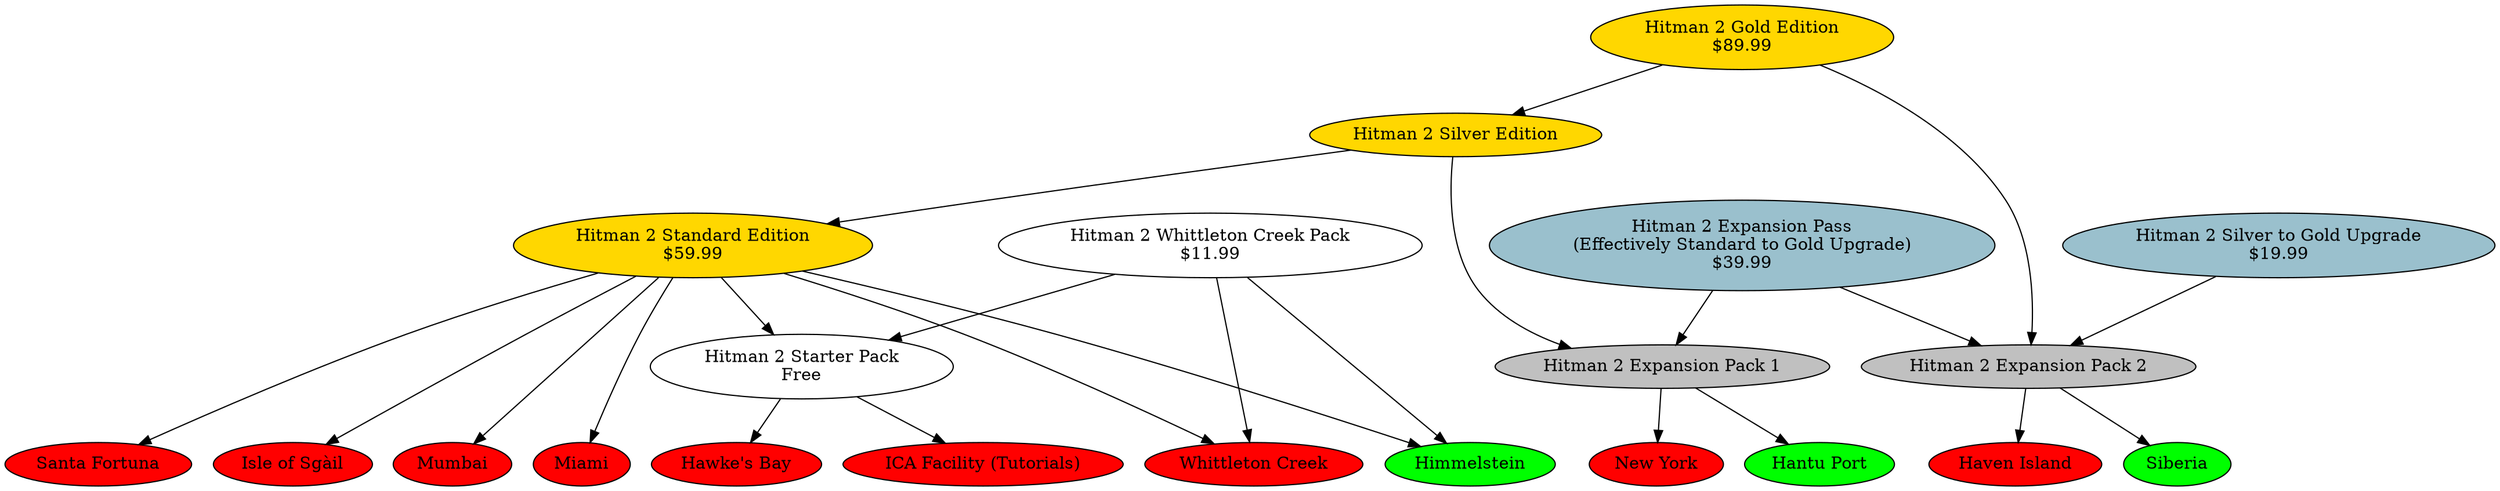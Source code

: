 digraph G {
    "ICA Facility (Tutorials)" [style=filled,fillcolor=red]
    "Hawke's Bay" [style=filled,fillcolor=red]
    "Miami" [style=filled,fillcolor=red]
    "Santa Fortuna" [style=filled,fillcolor=red]
    "Mumbai" [style=filled,fillcolor=red]
    "Whittleton Creek" [style=filled,fillcolor=red]
    "Isle of Sgàil" [style=filled,fillcolor=red]
    "New York" [style=filled,fillcolor=red]
    "Haven Island" [style=filled,fillcolor=red]
    
    "Himmelstein" [style=filled,fillcolor=green]
    "Hantu Port" [style=filled,fillcolor=green]
    "Siberia" [style=filled,fillcolor=green]
    
    "Hitman 2 Standard Edition\n$59.99" [style=filled,fillcolor=gold]
    "Hitman 2 Silver Edition" [style=filled,fillcolor=gold]
    "Hitman 2 Gold Edition\n$89.99" [style=filled,fillcolor=gold]
    
    "Hitman 2 Expansion Pass\n(Effectively Standard to Gold Upgrade)\n$39.99" [style=filled,fillcolor=lightblue3]
    "Hitman 2 Silver to Gold Upgrade\n$19.99" [style=filled,fillcolor=lightblue3]
    
    "Hitman 2 Expansion Pack 1" [style=filled,fillcolor=grey]
    "Hitman 2 Expansion Pack 2" [style=filled,fillcolor=grey]
    
    "Hitman 2 Starter Pack\nFree" -> "ICA Facility (Tutorials)"
    "Hitman 2 Starter Pack\nFree" -> "Hawke's Bay";
        
    "Hitman 2 Standard Edition\n$59.99" -> "Hitman 2 Starter Pack\nFree"
    "Hitman 2 Standard Edition\n$59.99" -> "Miami"
    "Hitman 2 Standard Edition\n$59.99" -> "Santa Fortuna"
    "Hitman 2 Standard Edition\n$59.99" -> "Mumbai"
    "Hitman 2 Standard Edition\n$59.99" -> "Whittleton Creek"
    "Hitman 2 Standard Edition\n$59.99" -> "Isle of Sgàil"
    "Hitman 2 Standard Edition\n$59.99" -> "Himmelstein"

    "Hitman 2 Silver Edition" -> "Hitman 2 Standard Edition\n$59.99"
    "Hitman 2 Silver Edition" -> "Hitman 2 Expansion Pack 1"
    
    "Hitman 2 Gold Edition\n$89.99" -> "Hitman 2 Silver Edition"
    "Hitman 2 Gold Edition\n$89.99" -> "Hitman 2 Expansion Pack 2"
    
    "Hitman 2 Expansion Pass\n(Effectively Standard to Gold Upgrade)\n$39.99" -> "Hitman 2 Expansion Pack 1"
    "Hitman 2 Expansion Pack 1" -> "Hantu Port"
    "Hitman 2 Expansion Pack 1" -> "New York"
    "Hitman 2 Expansion Pass\n(Effectively Standard to Gold Upgrade)\n$39.99" -> "Hitman 2 Expansion Pack 2"
    "Hitman 2 Expansion Pack 2" -> "Siberia"
    "Hitman 2 Expansion Pack 2" -> "Haven Island"
    
    "Hitman 2 Silver to Gold Upgrade\n$19.99" -> "Hitman 2 Expansion Pack 2"
    
    "Hitman 2 Whittleton Creek Pack\n$11.99" -> "Himmelstein"
    "Hitman 2 Whittleton Creek Pack\n$11.99" -> "Whittleton Creek"
    "Hitman 2 Whittleton Creek Pack\n$11.99" -> "Hitman 2 Starter Pack\nFree"
    
    {
        rank = same;
        "Hitman 2 Whittleton Creek Pack\n$11.99";
        "Hitman 2 Standard Edition\n$59.99"
    }
    
    {
        rank = same;
        "Hitman 2 Expansion Pass\n(Effectively Standard to Gold Upgrade)\n$39.99";
        "Hitman 2 Silver to Gold Upgrade\n$19.99"
    }
    
    {
        rank = same;
        "Siberia";
        "Haven Island";
        "Hantu Port";
        "New York";
        "Miami";
        "Isle of Sgàil";
        "Mumbai";
        "Whittleton Creek";
        "Santa Fortuna";
        "Hawke's Bay";
        "ICA Facility (Tutorials)";
        "Himmelstein";
    }
}